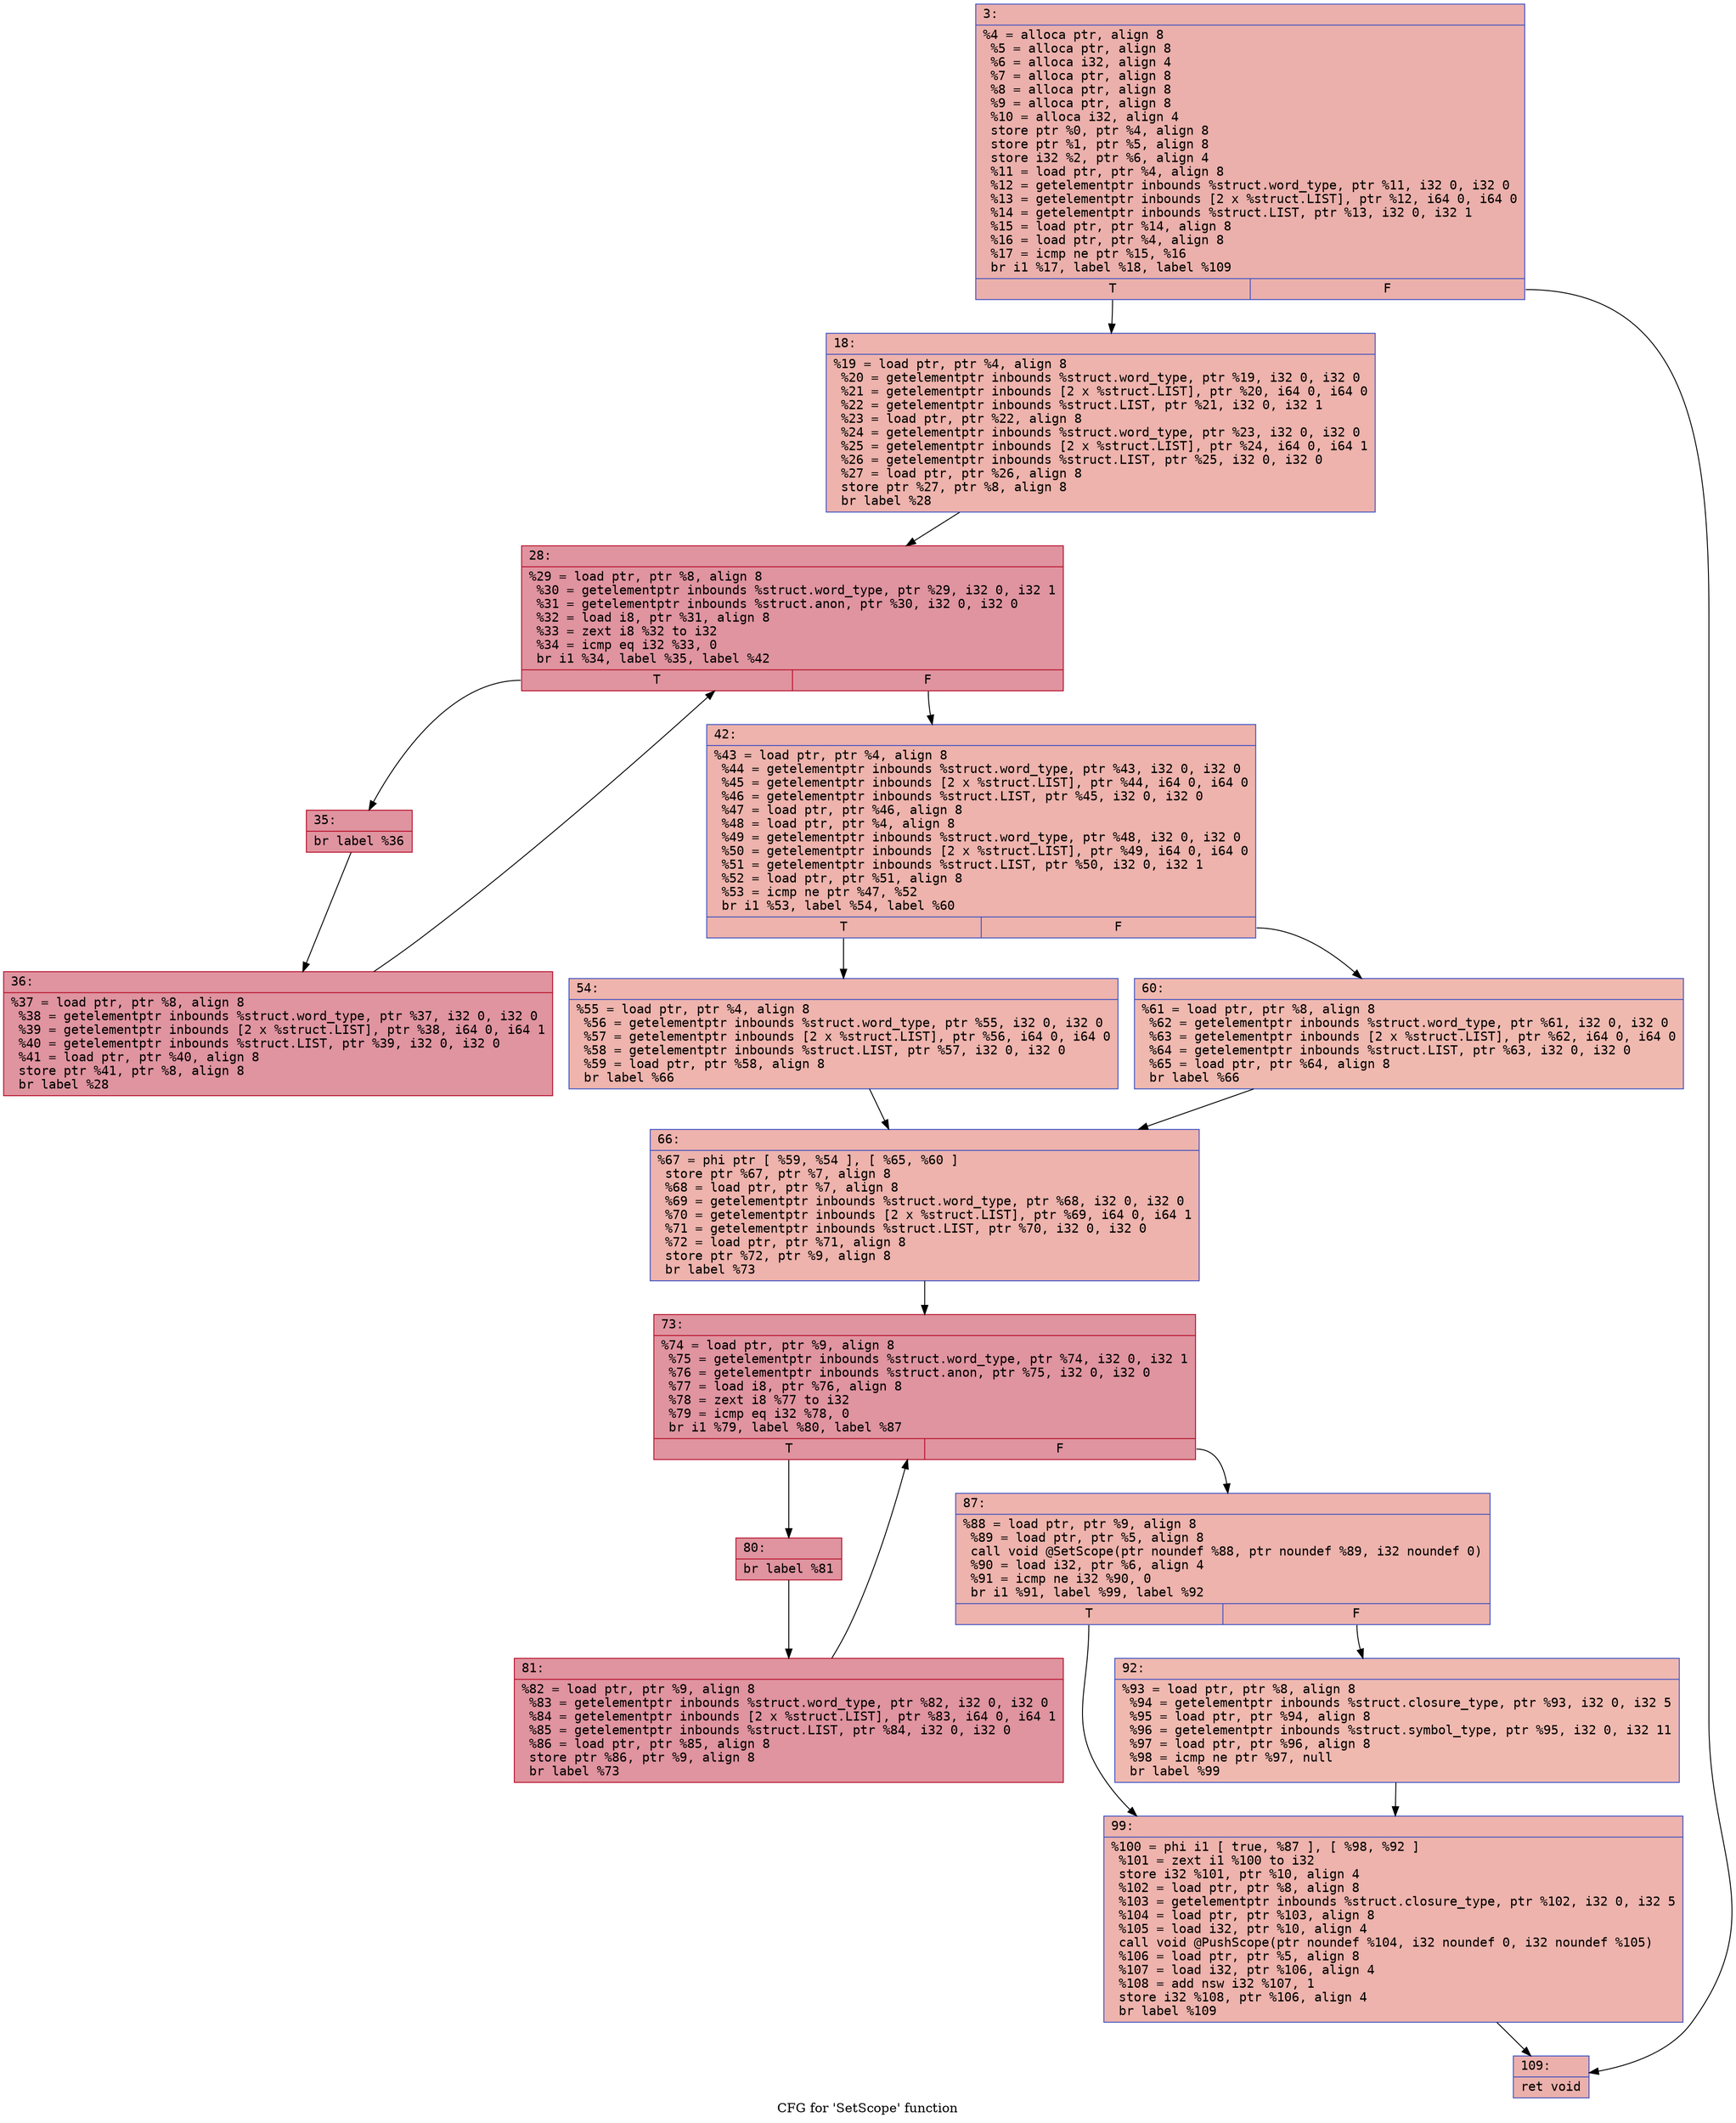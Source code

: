 digraph "CFG for 'SetScope' function" {
	label="CFG for 'SetScope' function";

	Node0x600003727f20 [shape=record,color="#3d50c3ff", style=filled, fillcolor="#d24b4070" fontname="Courier",label="{3:\l|  %4 = alloca ptr, align 8\l  %5 = alloca ptr, align 8\l  %6 = alloca i32, align 4\l  %7 = alloca ptr, align 8\l  %8 = alloca ptr, align 8\l  %9 = alloca ptr, align 8\l  %10 = alloca i32, align 4\l  store ptr %0, ptr %4, align 8\l  store ptr %1, ptr %5, align 8\l  store i32 %2, ptr %6, align 4\l  %11 = load ptr, ptr %4, align 8\l  %12 = getelementptr inbounds %struct.word_type, ptr %11, i32 0, i32 0\l  %13 = getelementptr inbounds [2 x %struct.LIST], ptr %12, i64 0, i64 0\l  %14 = getelementptr inbounds %struct.LIST, ptr %13, i32 0, i32 1\l  %15 = load ptr, ptr %14, align 8\l  %16 = load ptr, ptr %4, align 8\l  %17 = icmp ne ptr %15, %16\l  br i1 %17, label %18, label %109\l|{<s0>T|<s1>F}}"];
	Node0x600003727f20:s0 -> Node0x600003727f70[tooltip="3 -> 18\nProbability 62.50%" ];
	Node0x600003727f20:s1 -> Node0x600003720410[tooltip="3 -> 109\nProbability 37.50%" ];
	Node0x600003727f70 [shape=record,color="#3d50c3ff", style=filled, fillcolor="#d6524470" fontname="Courier",label="{18:\l|  %19 = load ptr, ptr %4, align 8\l  %20 = getelementptr inbounds %struct.word_type, ptr %19, i32 0, i32 0\l  %21 = getelementptr inbounds [2 x %struct.LIST], ptr %20, i64 0, i64 0\l  %22 = getelementptr inbounds %struct.LIST, ptr %21, i32 0, i32 1\l  %23 = load ptr, ptr %22, align 8\l  %24 = getelementptr inbounds %struct.word_type, ptr %23, i32 0, i32 0\l  %25 = getelementptr inbounds [2 x %struct.LIST], ptr %24, i64 0, i64 1\l  %26 = getelementptr inbounds %struct.LIST, ptr %25, i32 0, i32 0\l  %27 = load ptr, ptr %26, align 8\l  store ptr %27, ptr %8, align 8\l  br label %28\l}"];
	Node0x600003727f70 -> Node0x600003720000[tooltip="18 -> 28\nProbability 100.00%" ];
	Node0x600003720000 [shape=record,color="#b70d28ff", style=filled, fillcolor="#b70d2870" fontname="Courier",label="{28:\l|  %29 = load ptr, ptr %8, align 8\l  %30 = getelementptr inbounds %struct.word_type, ptr %29, i32 0, i32 1\l  %31 = getelementptr inbounds %struct.anon, ptr %30, i32 0, i32 0\l  %32 = load i8, ptr %31, align 8\l  %33 = zext i8 %32 to i32\l  %34 = icmp eq i32 %33, 0\l  br i1 %34, label %35, label %42\l|{<s0>T|<s1>F}}"];
	Node0x600003720000:s0 -> Node0x600003720050[tooltip="28 -> 35\nProbability 96.88%" ];
	Node0x600003720000:s1 -> Node0x6000037200f0[tooltip="28 -> 42\nProbability 3.12%" ];
	Node0x600003720050 [shape=record,color="#b70d28ff", style=filled, fillcolor="#b70d2870" fontname="Courier",label="{35:\l|  br label %36\l}"];
	Node0x600003720050 -> Node0x6000037200a0[tooltip="35 -> 36\nProbability 100.00%" ];
	Node0x6000037200a0 [shape=record,color="#b70d28ff", style=filled, fillcolor="#b70d2870" fontname="Courier",label="{36:\l|  %37 = load ptr, ptr %8, align 8\l  %38 = getelementptr inbounds %struct.word_type, ptr %37, i32 0, i32 0\l  %39 = getelementptr inbounds [2 x %struct.LIST], ptr %38, i64 0, i64 1\l  %40 = getelementptr inbounds %struct.LIST, ptr %39, i32 0, i32 0\l  %41 = load ptr, ptr %40, align 8\l  store ptr %41, ptr %8, align 8\l  br label %28\l}"];
	Node0x6000037200a0 -> Node0x600003720000[tooltip="36 -> 28\nProbability 100.00%" ];
	Node0x6000037200f0 [shape=record,color="#3d50c3ff", style=filled, fillcolor="#d6524470" fontname="Courier",label="{42:\l|  %43 = load ptr, ptr %4, align 8\l  %44 = getelementptr inbounds %struct.word_type, ptr %43, i32 0, i32 0\l  %45 = getelementptr inbounds [2 x %struct.LIST], ptr %44, i64 0, i64 0\l  %46 = getelementptr inbounds %struct.LIST, ptr %45, i32 0, i32 0\l  %47 = load ptr, ptr %46, align 8\l  %48 = load ptr, ptr %4, align 8\l  %49 = getelementptr inbounds %struct.word_type, ptr %48, i32 0, i32 0\l  %50 = getelementptr inbounds [2 x %struct.LIST], ptr %49, i64 0, i64 0\l  %51 = getelementptr inbounds %struct.LIST, ptr %50, i32 0, i32 1\l  %52 = load ptr, ptr %51, align 8\l  %53 = icmp ne ptr %47, %52\l  br i1 %53, label %54, label %60\l|{<s0>T|<s1>F}}"];
	Node0x6000037200f0:s0 -> Node0x600003720140[tooltip="42 -> 54\nProbability 62.50%" ];
	Node0x6000037200f0:s1 -> Node0x600003720190[tooltip="42 -> 60\nProbability 37.50%" ];
	Node0x600003720140 [shape=record,color="#3d50c3ff", style=filled, fillcolor="#d8564670" fontname="Courier",label="{54:\l|  %55 = load ptr, ptr %4, align 8\l  %56 = getelementptr inbounds %struct.word_type, ptr %55, i32 0, i32 0\l  %57 = getelementptr inbounds [2 x %struct.LIST], ptr %56, i64 0, i64 0\l  %58 = getelementptr inbounds %struct.LIST, ptr %57, i32 0, i32 0\l  %59 = load ptr, ptr %58, align 8\l  br label %66\l}"];
	Node0x600003720140 -> Node0x6000037201e0[tooltip="54 -> 66\nProbability 100.00%" ];
	Node0x600003720190 [shape=record,color="#3d50c3ff", style=filled, fillcolor="#de614d70" fontname="Courier",label="{60:\l|  %61 = load ptr, ptr %8, align 8\l  %62 = getelementptr inbounds %struct.word_type, ptr %61, i32 0, i32 0\l  %63 = getelementptr inbounds [2 x %struct.LIST], ptr %62, i64 0, i64 0\l  %64 = getelementptr inbounds %struct.LIST, ptr %63, i32 0, i32 0\l  %65 = load ptr, ptr %64, align 8\l  br label %66\l}"];
	Node0x600003720190 -> Node0x6000037201e0[tooltip="60 -> 66\nProbability 100.00%" ];
	Node0x6000037201e0 [shape=record,color="#3d50c3ff", style=filled, fillcolor="#d6524470" fontname="Courier",label="{66:\l|  %67 = phi ptr [ %59, %54 ], [ %65, %60 ]\l  store ptr %67, ptr %7, align 8\l  %68 = load ptr, ptr %7, align 8\l  %69 = getelementptr inbounds %struct.word_type, ptr %68, i32 0, i32 0\l  %70 = getelementptr inbounds [2 x %struct.LIST], ptr %69, i64 0, i64 1\l  %71 = getelementptr inbounds %struct.LIST, ptr %70, i32 0, i32 0\l  %72 = load ptr, ptr %71, align 8\l  store ptr %72, ptr %9, align 8\l  br label %73\l}"];
	Node0x6000037201e0 -> Node0x600003720230[tooltip="66 -> 73\nProbability 100.00%" ];
	Node0x600003720230 [shape=record,color="#b70d28ff", style=filled, fillcolor="#b70d2870" fontname="Courier",label="{73:\l|  %74 = load ptr, ptr %9, align 8\l  %75 = getelementptr inbounds %struct.word_type, ptr %74, i32 0, i32 1\l  %76 = getelementptr inbounds %struct.anon, ptr %75, i32 0, i32 0\l  %77 = load i8, ptr %76, align 8\l  %78 = zext i8 %77 to i32\l  %79 = icmp eq i32 %78, 0\l  br i1 %79, label %80, label %87\l|{<s0>T|<s1>F}}"];
	Node0x600003720230:s0 -> Node0x600003720280[tooltip="73 -> 80\nProbability 96.88%" ];
	Node0x600003720230:s1 -> Node0x600003720320[tooltip="73 -> 87\nProbability 3.12%" ];
	Node0x600003720280 [shape=record,color="#b70d28ff", style=filled, fillcolor="#b70d2870" fontname="Courier",label="{80:\l|  br label %81\l}"];
	Node0x600003720280 -> Node0x6000037202d0[tooltip="80 -> 81\nProbability 100.00%" ];
	Node0x6000037202d0 [shape=record,color="#b70d28ff", style=filled, fillcolor="#b70d2870" fontname="Courier",label="{81:\l|  %82 = load ptr, ptr %9, align 8\l  %83 = getelementptr inbounds %struct.word_type, ptr %82, i32 0, i32 0\l  %84 = getelementptr inbounds [2 x %struct.LIST], ptr %83, i64 0, i64 1\l  %85 = getelementptr inbounds %struct.LIST, ptr %84, i32 0, i32 0\l  %86 = load ptr, ptr %85, align 8\l  store ptr %86, ptr %9, align 8\l  br label %73\l}"];
	Node0x6000037202d0 -> Node0x600003720230[tooltip="81 -> 73\nProbability 100.00%" ];
	Node0x600003720320 [shape=record,color="#3d50c3ff", style=filled, fillcolor="#d6524470" fontname="Courier",label="{87:\l|  %88 = load ptr, ptr %9, align 8\l  %89 = load ptr, ptr %5, align 8\l  call void @SetScope(ptr noundef %88, ptr noundef %89, i32 noundef 0)\l  %90 = load i32, ptr %6, align 4\l  %91 = icmp ne i32 %90, 0\l  br i1 %91, label %99, label %92\l|{<s0>T|<s1>F}}"];
	Node0x600003720320:s0 -> Node0x6000037203c0[tooltip="87 -> 99\nProbability 62.50%" ];
	Node0x600003720320:s1 -> Node0x600003720370[tooltip="87 -> 92\nProbability 37.50%" ];
	Node0x600003720370 [shape=record,color="#3d50c3ff", style=filled, fillcolor="#de614d70" fontname="Courier",label="{92:\l|  %93 = load ptr, ptr %8, align 8\l  %94 = getelementptr inbounds %struct.closure_type, ptr %93, i32 0, i32 5\l  %95 = load ptr, ptr %94, align 8\l  %96 = getelementptr inbounds %struct.symbol_type, ptr %95, i32 0, i32 11\l  %97 = load ptr, ptr %96, align 8\l  %98 = icmp ne ptr %97, null\l  br label %99\l}"];
	Node0x600003720370 -> Node0x6000037203c0[tooltip="92 -> 99\nProbability 100.00%" ];
	Node0x6000037203c0 [shape=record,color="#3d50c3ff", style=filled, fillcolor="#d6524470" fontname="Courier",label="{99:\l|  %100 = phi i1 [ true, %87 ], [ %98, %92 ]\l  %101 = zext i1 %100 to i32\l  store i32 %101, ptr %10, align 4\l  %102 = load ptr, ptr %8, align 8\l  %103 = getelementptr inbounds %struct.closure_type, ptr %102, i32 0, i32 5\l  %104 = load ptr, ptr %103, align 8\l  %105 = load i32, ptr %10, align 4\l  call void @PushScope(ptr noundef %104, i32 noundef 0, i32 noundef %105)\l  %106 = load ptr, ptr %5, align 8\l  %107 = load i32, ptr %106, align 4\l  %108 = add nsw i32 %107, 1\l  store i32 %108, ptr %106, align 4\l  br label %109\l}"];
	Node0x6000037203c0 -> Node0x600003720410[tooltip="99 -> 109\nProbability 100.00%" ];
	Node0x600003720410 [shape=record,color="#3d50c3ff", style=filled, fillcolor="#d24b4070" fontname="Courier",label="{109:\l|  ret void\l}"];
}
